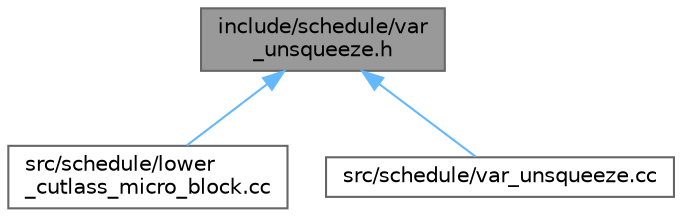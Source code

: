 digraph "include/schedule/var_unsqueeze.h"
{
 // LATEX_PDF_SIZE
  bgcolor="transparent";
  edge [fontname=Helvetica,fontsize=10,labelfontname=Helvetica,labelfontsize=10];
  node [fontname=Helvetica,fontsize=10,shape=box,height=0.2,width=0.4];
  Node1 [label="include/schedule/var\l_unsqueeze.h",height=0.2,width=0.4,color="gray40", fillcolor="grey60", style="filled", fontcolor="black",tooltip=" "];
  Node1 -> Node2 [dir="back",color="steelblue1",style="solid"];
  Node2 [label="src/schedule/lower\l_cutlass_micro_block.cc",height=0.2,width=0.4,color="grey40", fillcolor="white", style="filled",URL="$lower__cutlass__micro__block_8cc.html",tooltip=" "];
  Node1 -> Node3 [dir="back",color="steelblue1",style="solid"];
  Node3 [label="src/schedule/var_unsqueeze.cc",height=0.2,width=0.4,color="grey40", fillcolor="white", style="filled",URL="$var__unsqueeze_8cc.html",tooltip=" "];
}

